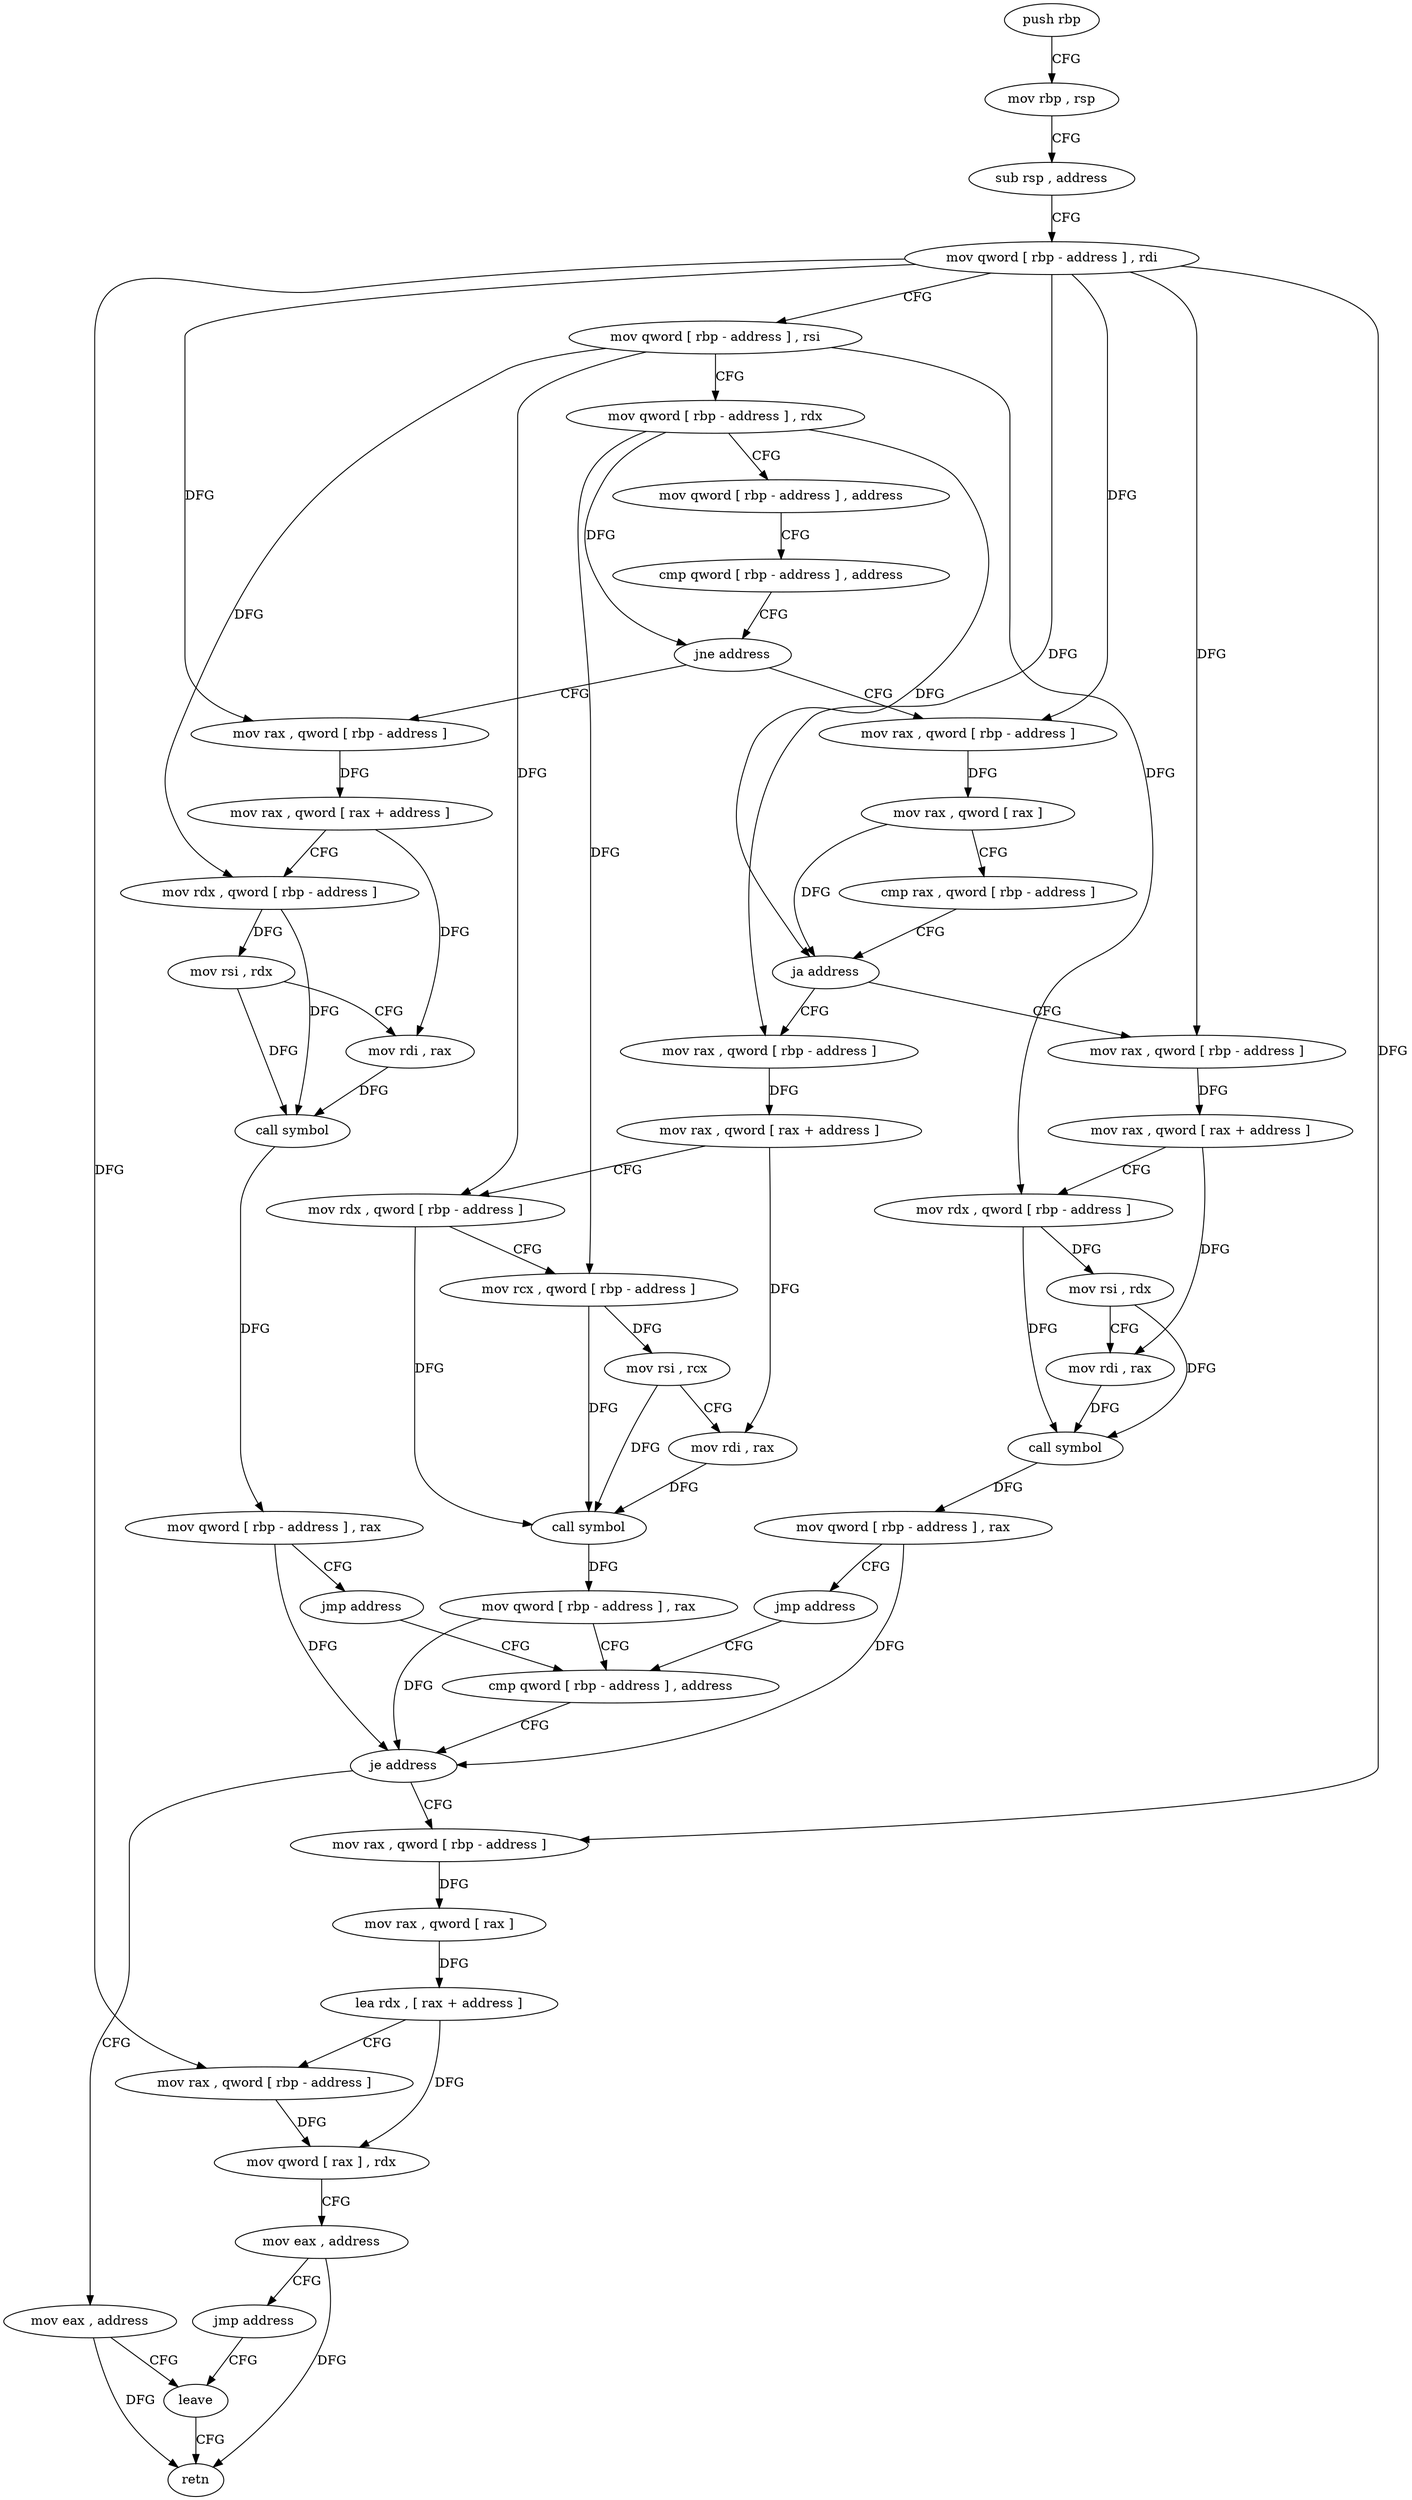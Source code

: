 digraph "func" {
"110934" [label = "push rbp" ]
"110935" [label = "mov rbp , rsp" ]
"110938" [label = "sub rsp , address" ]
"110942" [label = "mov qword [ rbp - address ] , rdi" ]
"110946" [label = "mov qword [ rbp - address ] , rsi" ]
"110950" [label = "mov qword [ rbp - address ] , rdx" ]
"110954" [label = "mov qword [ rbp - address ] , address" ]
"110962" [label = "cmp qword [ rbp - address ] , address" ]
"110967" [label = "jne address" ]
"110998" [label = "mov rax , qword [ rbp - address ]" ]
"110969" [label = "mov rax , qword [ rbp - address ]" ]
"111002" [label = "mov rax , qword [ rax ]" ]
"111005" [label = "cmp rax , qword [ rbp - address ]" ]
"111009" [label = "ja address" ]
"111040" [label = "mov rax , qword [ rbp - address ]" ]
"111011" [label = "mov rax , qword [ rbp - address ]" ]
"110973" [label = "mov rax , qword [ rax + address ]" ]
"110977" [label = "mov rdx , qword [ rbp - address ]" ]
"110981" [label = "mov rsi , rdx" ]
"110984" [label = "mov rdi , rax" ]
"110987" [label = "call symbol" ]
"110992" [label = "mov qword [ rbp - address ] , rax" ]
"110996" [label = "jmp address" ]
"111071" [label = "cmp qword [ rbp - address ] , address" ]
"111044" [label = "mov rax , qword [ rax + address ]" ]
"111048" [label = "mov rdx , qword [ rbp - address ]" ]
"111052" [label = "mov rcx , qword [ rbp - address ]" ]
"111056" [label = "mov rsi , rcx" ]
"111059" [label = "mov rdi , rax" ]
"111062" [label = "call symbol" ]
"111067" [label = "mov qword [ rbp - address ] , rax" ]
"111015" [label = "mov rax , qword [ rax + address ]" ]
"111019" [label = "mov rdx , qword [ rbp - address ]" ]
"111023" [label = "mov rsi , rdx" ]
"111026" [label = "mov rdi , rax" ]
"111029" [label = "call symbol" ]
"111034" [label = "mov qword [ rbp - address ] , rax" ]
"111038" [label = "jmp address" ]
"111076" [label = "je address" ]
"111103" [label = "mov eax , address" ]
"111078" [label = "mov rax , qword [ rbp - address ]" ]
"111108" [label = "leave" ]
"111082" [label = "mov rax , qword [ rax ]" ]
"111085" [label = "lea rdx , [ rax + address ]" ]
"111089" [label = "mov rax , qword [ rbp - address ]" ]
"111093" [label = "mov qword [ rax ] , rdx" ]
"111096" [label = "mov eax , address" ]
"111101" [label = "jmp address" ]
"111109" [label = "retn" ]
"110934" -> "110935" [ label = "CFG" ]
"110935" -> "110938" [ label = "CFG" ]
"110938" -> "110942" [ label = "CFG" ]
"110942" -> "110946" [ label = "CFG" ]
"110942" -> "110998" [ label = "DFG" ]
"110942" -> "110969" [ label = "DFG" ]
"110942" -> "111040" [ label = "DFG" ]
"110942" -> "111011" [ label = "DFG" ]
"110942" -> "111078" [ label = "DFG" ]
"110942" -> "111089" [ label = "DFG" ]
"110946" -> "110950" [ label = "CFG" ]
"110946" -> "110977" [ label = "DFG" ]
"110946" -> "111048" [ label = "DFG" ]
"110946" -> "111019" [ label = "DFG" ]
"110950" -> "110954" [ label = "CFG" ]
"110950" -> "110967" [ label = "DFG" ]
"110950" -> "111009" [ label = "DFG" ]
"110950" -> "111052" [ label = "DFG" ]
"110954" -> "110962" [ label = "CFG" ]
"110962" -> "110967" [ label = "CFG" ]
"110967" -> "110998" [ label = "CFG" ]
"110967" -> "110969" [ label = "CFG" ]
"110998" -> "111002" [ label = "DFG" ]
"110969" -> "110973" [ label = "DFG" ]
"111002" -> "111005" [ label = "CFG" ]
"111002" -> "111009" [ label = "DFG" ]
"111005" -> "111009" [ label = "CFG" ]
"111009" -> "111040" [ label = "CFG" ]
"111009" -> "111011" [ label = "CFG" ]
"111040" -> "111044" [ label = "DFG" ]
"111011" -> "111015" [ label = "DFG" ]
"110973" -> "110977" [ label = "CFG" ]
"110973" -> "110984" [ label = "DFG" ]
"110977" -> "110981" [ label = "DFG" ]
"110977" -> "110987" [ label = "DFG" ]
"110981" -> "110984" [ label = "CFG" ]
"110981" -> "110987" [ label = "DFG" ]
"110984" -> "110987" [ label = "DFG" ]
"110987" -> "110992" [ label = "DFG" ]
"110992" -> "110996" [ label = "CFG" ]
"110992" -> "111076" [ label = "DFG" ]
"110996" -> "111071" [ label = "CFG" ]
"111071" -> "111076" [ label = "CFG" ]
"111044" -> "111048" [ label = "CFG" ]
"111044" -> "111059" [ label = "DFG" ]
"111048" -> "111052" [ label = "CFG" ]
"111048" -> "111062" [ label = "DFG" ]
"111052" -> "111056" [ label = "DFG" ]
"111052" -> "111062" [ label = "DFG" ]
"111056" -> "111059" [ label = "CFG" ]
"111056" -> "111062" [ label = "DFG" ]
"111059" -> "111062" [ label = "DFG" ]
"111062" -> "111067" [ label = "DFG" ]
"111067" -> "111071" [ label = "CFG" ]
"111067" -> "111076" [ label = "DFG" ]
"111015" -> "111019" [ label = "CFG" ]
"111015" -> "111026" [ label = "DFG" ]
"111019" -> "111023" [ label = "DFG" ]
"111019" -> "111029" [ label = "DFG" ]
"111023" -> "111026" [ label = "CFG" ]
"111023" -> "111029" [ label = "DFG" ]
"111026" -> "111029" [ label = "DFG" ]
"111029" -> "111034" [ label = "DFG" ]
"111034" -> "111038" [ label = "CFG" ]
"111034" -> "111076" [ label = "DFG" ]
"111038" -> "111071" [ label = "CFG" ]
"111076" -> "111103" [ label = "CFG" ]
"111076" -> "111078" [ label = "CFG" ]
"111103" -> "111108" [ label = "CFG" ]
"111103" -> "111109" [ label = "DFG" ]
"111078" -> "111082" [ label = "DFG" ]
"111108" -> "111109" [ label = "CFG" ]
"111082" -> "111085" [ label = "DFG" ]
"111085" -> "111089" [ label = "CFG" ]
"111085" -> "111093" [ label = "DFG" ]
"111089" -> "111093" [ label = "DFG" ]
"111093" -> "111096" [ label = "CFG" ]
"111096" -> "111101" [ label = "CFG" ]
"111096" -> "111109" [ label = "DFG" ]
"111101" -> "111108" [ label = "CFG" ]
}
